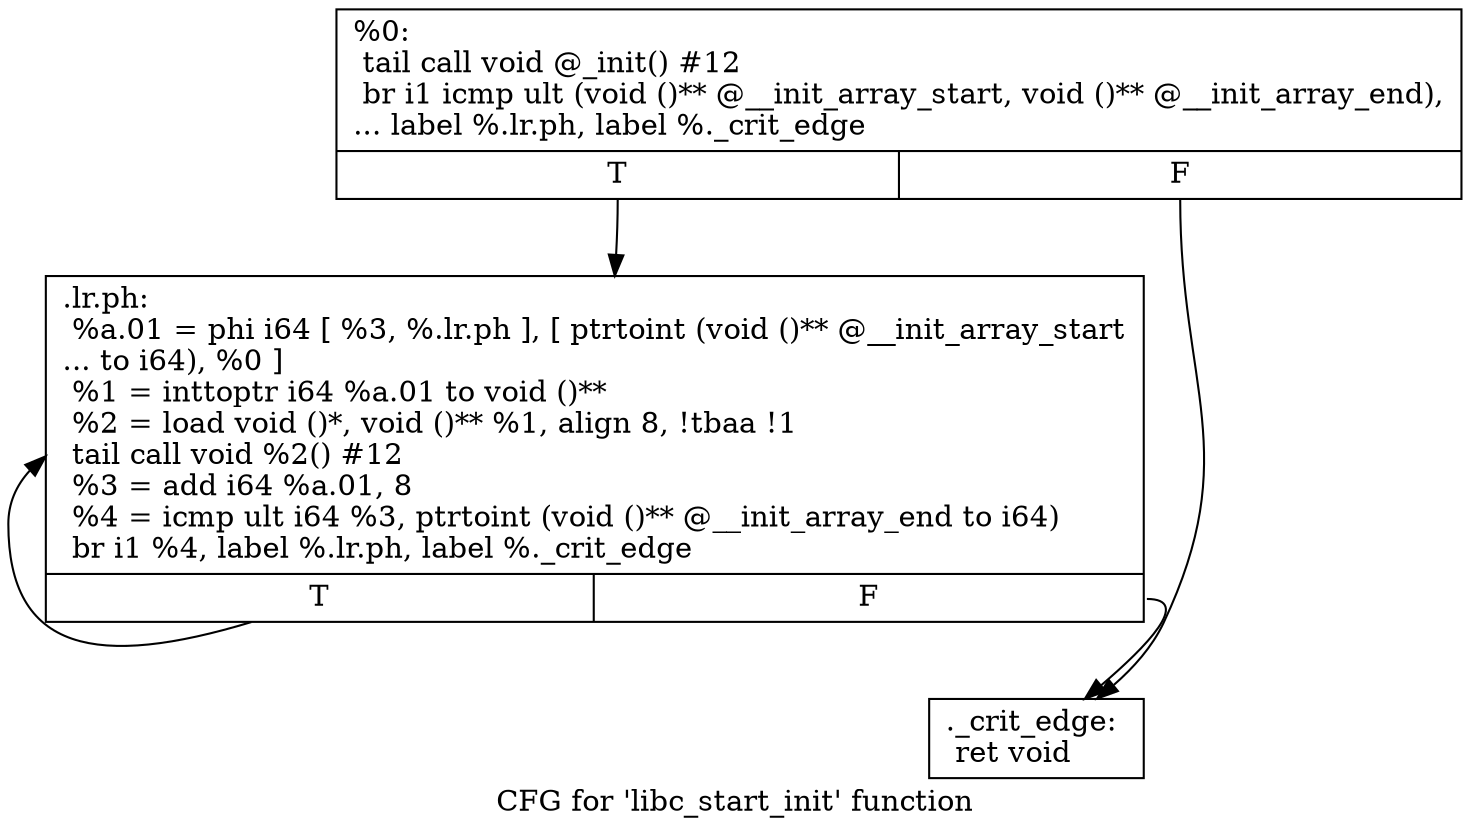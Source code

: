 digraph "CFG for 'libc_start_init' function" {
	label="CFG for 'libc_start_init' function";

	Node0x97cb20 [shape=record,label="{%0:\l  tail call void @_init() #12\l  br i1 icmp ult (void ()** @__init_array_start, void ()** @__init_array_end),\l... label %.lr.ph, label %._crit_edge\l|{<s0>T|<s1>F}}"];
	Node0x97cb20:s0 -> Node0x97cb70;
	Node0x97cb20:s1 -> Node0x97cbc0;
	Node0x97cb70 [shape=record,label="{.lr.ph:                                           \l  %a.01 = phi i64 [ %3, %.lr.ph ], [ ptrtoint (void ()** @__init_array_start\l... to i64), %0 ]\l  %1 = inttoptr i64 %a.01 to void ()**\l  %2 = load void ()*, void ()** %1, align 8, !tbaa !1\l  tail call void %2() #12\l  %3 = add i64 %a.01, 8\l  %4 = icmp ult i64 %3, ptrtoint (void ()** @__init_array_end to i64)\l  br i1 %4, label %.lr.ph, label %._crit_edge\l|{<s0>T|<s1>F}}"];
	Node0x97cb70:s0 -> Node0x97cb70;
	Node0x97cb70:s1 -> Node0x97cbc0;
	Node0x97cbc0 [shape=record,label="{._crit_edge:                                      \l  ret void\l}"];
}
